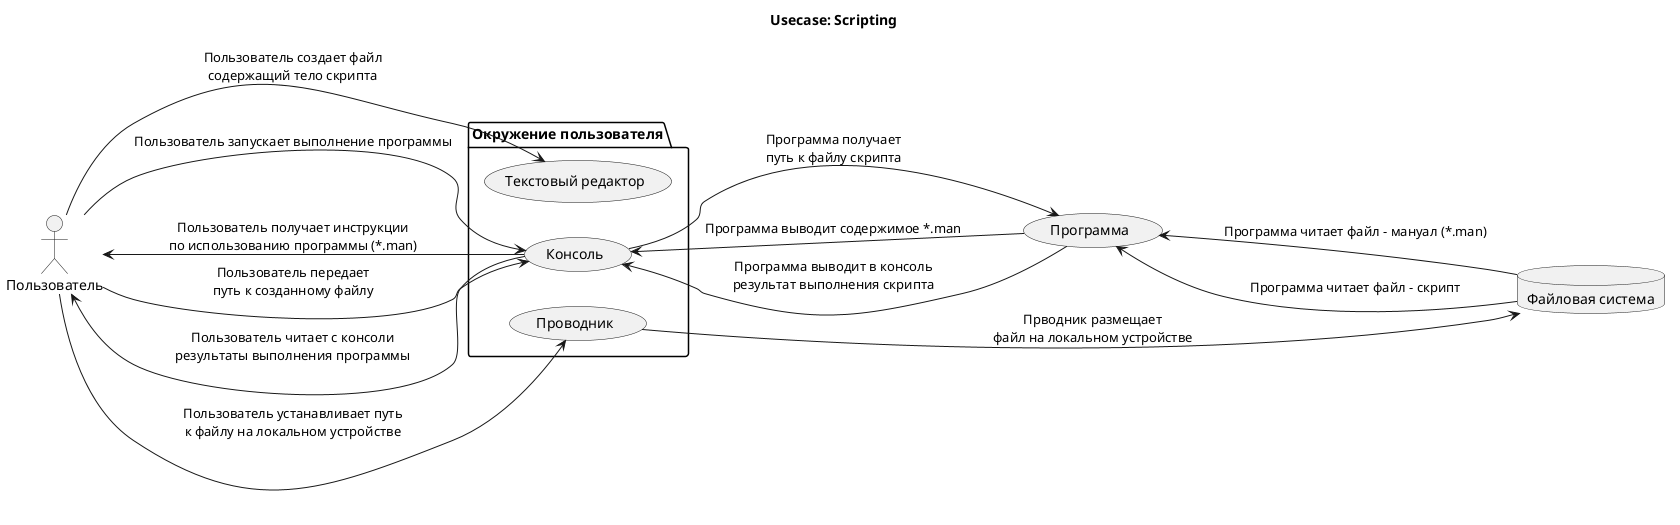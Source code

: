 @startuml
title "Usecase: Scripting"
left to right direction
actor "Пользователь" as user
package "Окружение пользователя" {
    usecase "Текстовый редактор" as note
    usecase "Консоль" as console
    usecase "Проводник" as filemanager
}
usecase "Программа" as program
database "Файловая система" as storage

user --> console : "Пользователь запускает выполнение программы"
user <-- console : "Пользователь получает инструкции\nпо использованию программы (*.man)"
user --> note : "Пользователь создает файл\nсодержащий тело скрипта"
user --> filemanager : "Пользователь устанавливает путь\nк файлу на локальном устройстве"
filemanager --> storage : "Прводник размещает\nфайл на локальном устройстве"
user --> console : "Пользователь передает\nпуть к созданному файлу"
console --> program : "Программа получает\nпуть к файлу скрипта"
program <-- storage : "Программа читает файл - мануал (*.man)"
console <-- program : "Программа выводит содержимое *.man"
program <-- storage : "Программа читает файл - скрипт"
console <-- program : "Программа выводит в консоль\nрезультат выполнения скрипта"
user <-- console  : "Пользователь читает с консоли\nрезультаты выполнения программы"
@enduml